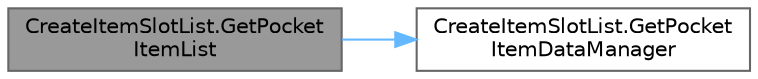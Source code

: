 digraph "CreateItemSlotList.GetPocketItemList"
{
 // LATEX_PDF_SIZE
  bgcolor="transparent";
  edge [fontname=Helvetica,fontsize=10,labelfontname=Helvetica,labelfontsize=10];
  node [fontname=Helvetica,fontsize=10,shape=box,height=0.2,width=0.4];
  rankdir="LR";
  Node1 [id="Node000001",label="CreateItemSlotList.GetPocket\lItemList",height=0.2,width=0.4,color="gray40", fillcolor="grey60", style="filled", fontcolor="black",tooltip=" "];
  Node1 -> Node2 [id="edge2_Node000001_Node000002",color="steelblue1",style="solid",tooltip=" "];
  Node2 [id="Node000002",label="CreateItemSlotList.GetPocket\lItemDataManager",height=0.2,width=0.4,color="grey40", fillcolor="white", style="filled",URL="$class_create_item_slot_list.html#a9e9aeba9473f410bd1d39b81f6fce354",tooltip=" "];
}
